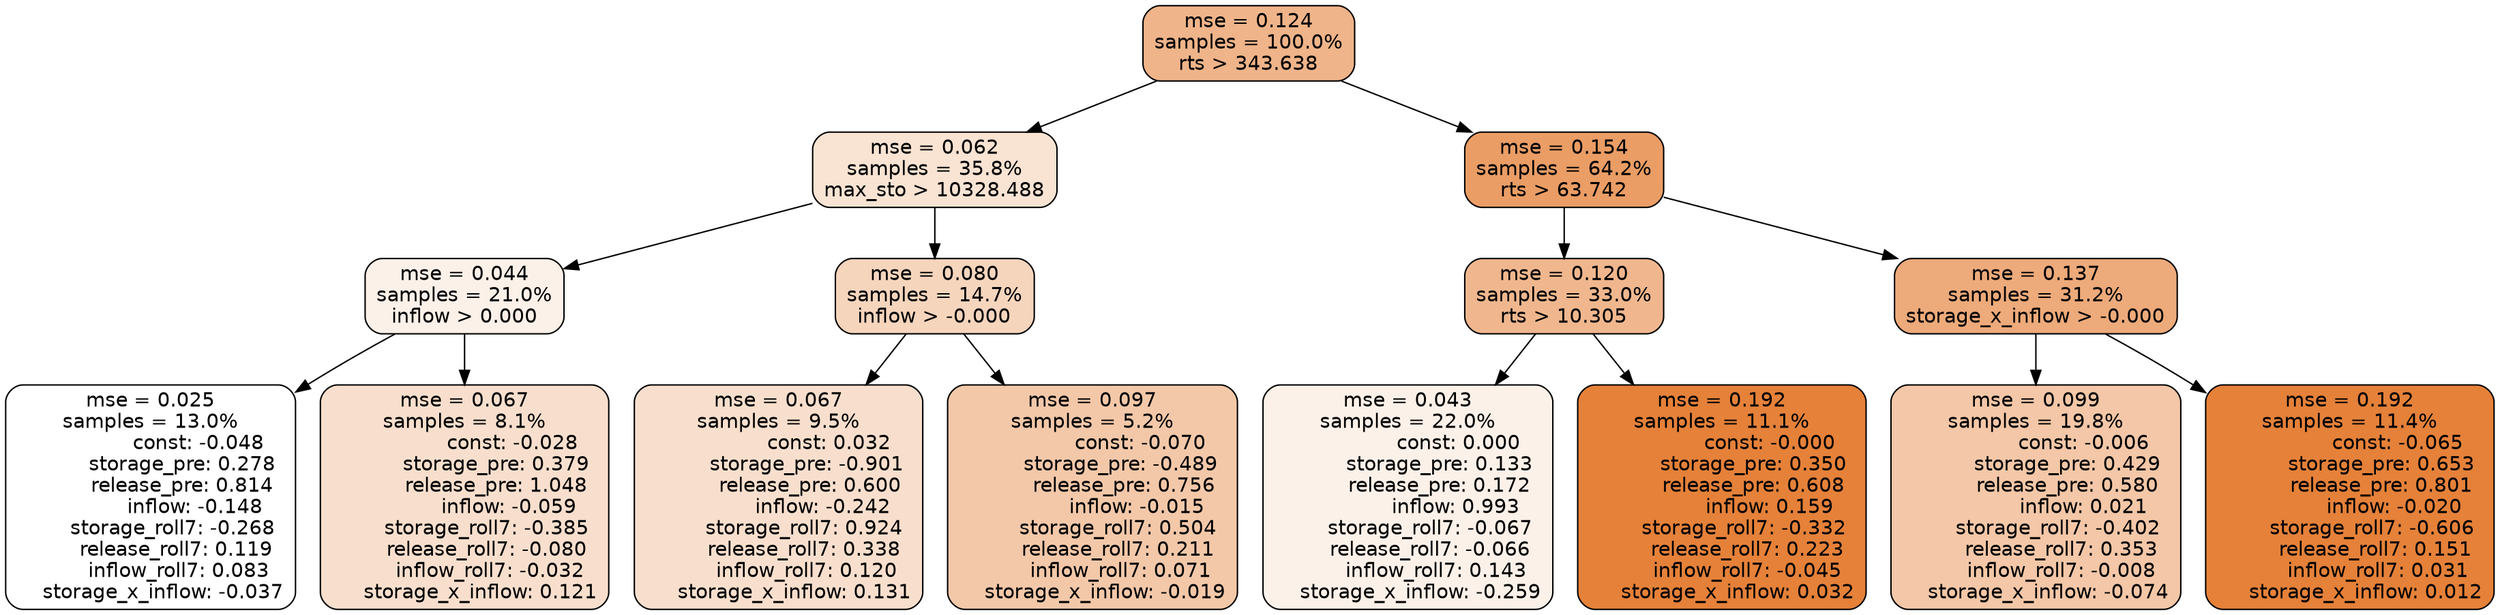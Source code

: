 digraph tree {
node [shape=rectangle, style="filled, rounded", color="black", fontname=helvetica] ;
edge [fontname=helvetica] ;
	"0" [label="mse = 0.124
samples = 100.0%
rts > 343.638", fillcolor="#efb489"]
	"8" [label="mse = 0.062
samples = 35.8%
max_sto > 10328.488", fillcolor="#f9e3d3"]
	"1" [label="mse = 0.154
samples = 64.2%
rts > 63.742", fillcolor="#ea9d65"]
	"9" [label="mse = 0.044
samples = 21.0%
inflow > 0.000", fillcolor="#fcf1e9"]
	"12" [label="mse = 0.080
samples = 14.7%
inflow > -0.000", fillcolor="#f6d5bd"]
	"2" [label="mse = 0.120
samples = 33.0%
rts > 10.305", fillcolor="#f0b78e"]
	"5" [label="mse = 0.137
samples = 31.2%
storage_x_inflow > -0.000", fillcolor="#edaa7a"]
	"10" [label="mse = 0.025
samples = 13.0%
               const: -0.048
          storage_pre: 0.278
          release_pre: 0.814
              inflow: -0.148
       storage_roll7: -0.268
        release_roll7: 0.119
         inflow_roll7: 0.083
    storage_x_inflow: -0.037", fillcolor="#ffffff"]
	"11" [label="mse = 0.067
samples = 8.1%
               const: -0.028
          storage_pre: 0.379
          release_pre: 1.048
              inflow: -0.059
       storage_roll7: -0.385
       release_roll7: -0.080
        inflow_roll7: -0.032
     storage_x_inflow: 0.121", fillcolor="#f8dfcd"]
	"13" [label="mse = 0.067
samples = 9.5%
                const: 0.032
         storage_pre: -0.901
          release_pre: 0.600
              inflow: -0.242
        storage_roll7: 0.924
        release_roll7: 0.338
         inflow_roll7: 0.120
     storage_x_inflow: 0.131", fillcolor="#f8dfcd"]
	"14" [label="mse = 0.097
samples = 5.2%
               const: -0.070
         storage_pre: -0.489
          release_pre: 0.756
              inflow: -0.015
        storage_roll7: 0.504
        release_roll7: 0.211
         inflow_roll7: 0.071
    storage_x_inflow: -0.019", fillcolor="#f3c8a9"]
	"3" [label="mse = 0.043
samples = 22.0%
                const: 0.000
          storage_pre: 0.133
          release_pre: 0.172
               inflow: 0.993
       storage_roll7: -0.067
       release_roll7: -0.066
         inflow_roll7: 0.143
    storage_x_inflow: -0.259", fillcolor="#fcf1e9"]
	"4" [label="mse = 0.192
samples = 11.1%
               const: -0.000
          storage_pre: 0.350
          release_pre: 0.608
               inflow: 0.159
       storage_roll7: -0.332
        release_roll7: 0.223
        inflow_roll7: -0.045
     storage_x_inflow: 0.032", fillcolor="#e58139"]
	"6" [label="mse = 0.099
samples = 19.8%
               const: -0.006
          storage_pre: 0.429
          release_pre: 0.580
               inflow: 0.021
       storage_roll7: -0.402
        release_roll7: 0.353
        inflow_roll7: -0.008
    storage_x_inflow: -0.074", fillcolor="#f3c7a7"]
	"7" [label="mse = 0.192
samples = 11.4%
               const: -0.065
          storage_pre: 0.653
          release_pre: 0.801
              inflow: -0.020
       storage_roll7: -0.606
        release_roll7: 0.151
         inflow_roll7: 0.031
     storage_x_inflow: 0.012", fillcolor="#e58139"]

	"0" -> "1"
	"0" -> "8"
	"8" -> "9"
	"8" -> "12"
	"1" -> "2"
	"1" -> "5"
	"9" -> "10"
	"9" -> "11"
	"12" -> "13"
	"12" -> "14"
	"2" -> "3"
	"2" -> "4"
	"5" -> "6"
	"5" -> "7"
}